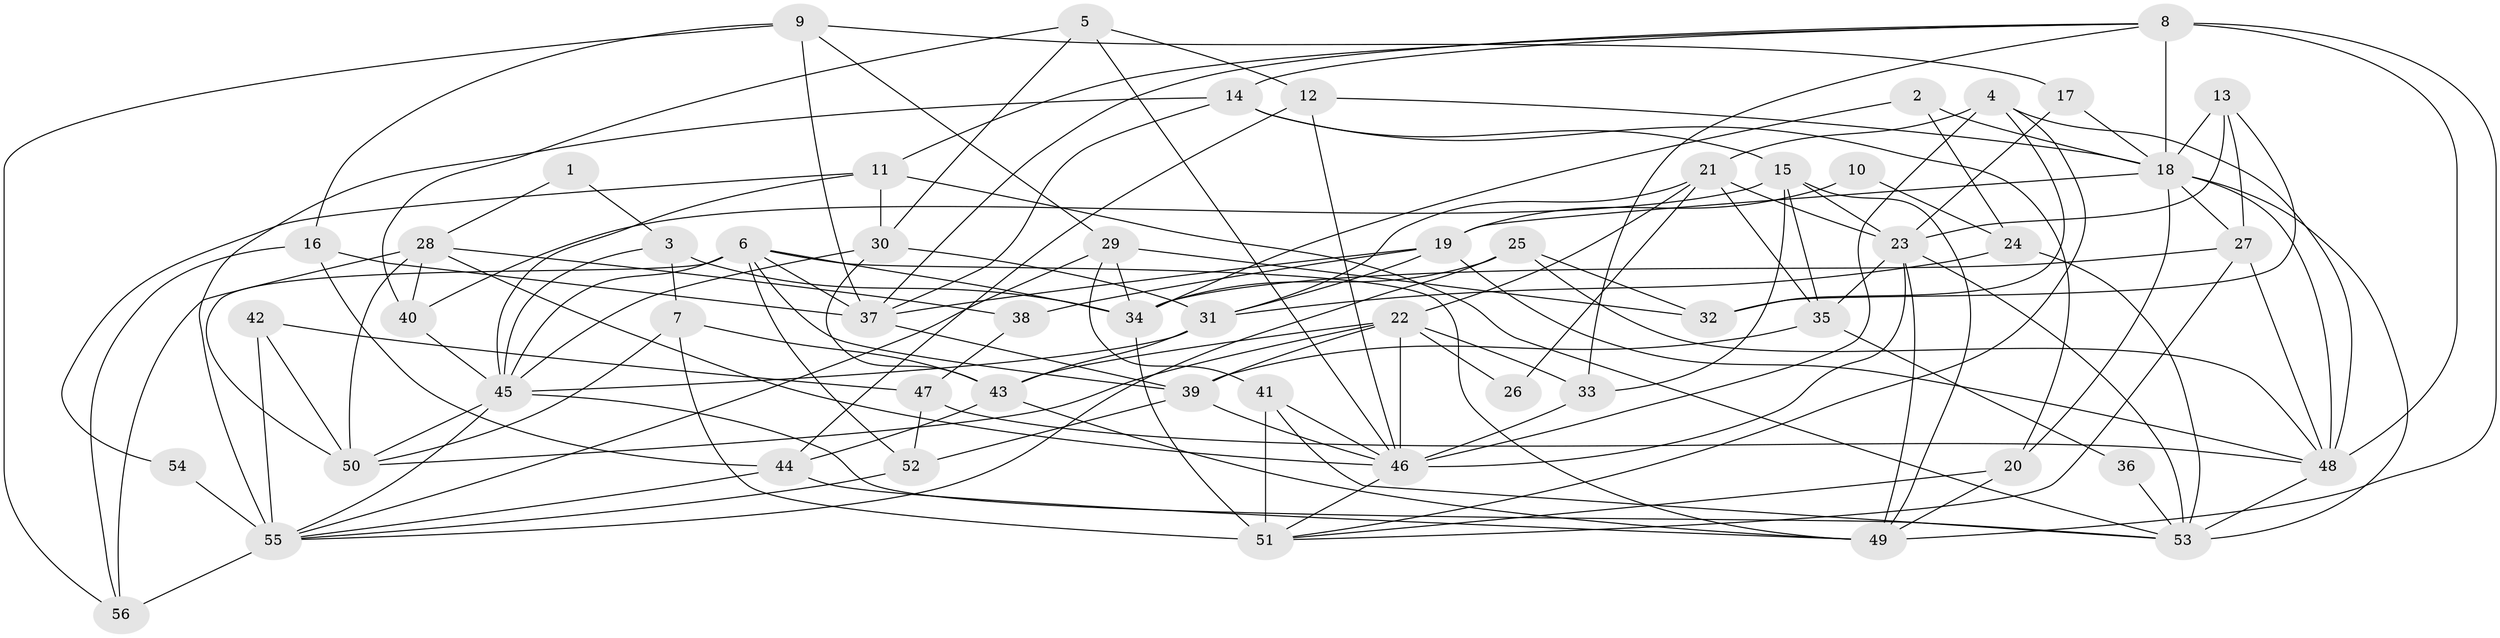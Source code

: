 // original degree distribution, {6: 0.10714285714285714, 3: 0.30357142857142855, 2: 0.125, 4: 0.1875, 5: 0.25, 8: 0.008928571428571428, 7: 0.017857142857142856}
// Generated by graph-tools (version 1.1) at 2025/02/03/09/25 03:02:08]
// undirected, 56 vertices, 145 edges
graph export_dot {
graph [start="1"]
  node [color=gray90,style=filled];
  1;
  2;
  3;
  4;
  5;
  6;
  7;
  8;
  9;
  10;
  11;
  12;
  13;
  14;
  15;
  16;
  17;
  18;
  19;
  20;
  21;
  22;
  23;
  24;
  25;
  26;
  27;
  28;
  29;
  30;
  31;
  32;
  33;
  34;
  35;
  36;
  37;
  38;
  39;
  40;
  41;
  42;
  43;
  44;
  45;
  46;
  47;
  48;
  49;
  50;
  51;
  52;
  53;
  54;
  55;
  56;
  1 -- 3 [weight=1.0];
  1 -- 28 [weight=1.0];
  2 -- 18 [weight=1.0];
  2 -- 24 [weight=1.0];
  2 -- 34 [weight=1.0];
  3 -- 7 [weight=1.0];
  3 -- 34 [weight=2.0];
  3 -- 45 [weight=1.0];
  4 -- 21 [weight=1.0];
  4 -- 32 [weight=1.0];
  4 -- 46 [weight=1.0];
  4 -- 48 [weight=1.0];
  4 -- 51 [weight=1.0];
  5 -- 12 [weight=1.0];
  5 -- 30 [weight=1.0];
  5 -- 40 [weight=1.0];
  5 -- 46 [weight=1.0];
  6 -- 34 [weight=1.0];
  6 -- 37 [weight=1.0];
  6 -- 39 [weight=1.0];
  6 -- 45 [weight=1.0];
  6 -- 49 [weight=1.0];
  6 -- 50 [weight=1.0];
  6 -- 52 [weight=1.0];
  7 -- 43 [weight=1.0];
  7 -- 50 [weight=1.0];
  7 -- 51 [weight=2.0];
  8 -- 11 [weight=2.0];
  8 -- 14 [weight=1.0];
  8 -- 18 [weight=1.0];
  8 -- 33 [weight=1.0];
  8 -- 37 [weight=1.0];
  8 -- 48 [weight=4.0];
  8 -- 49 [weight=1.0];
  9 -- 16 [weight=1.0];
  9 -- 17 [weight=1.0];
  9 -- 29 [weight=1.0];
  9 -- 37 [weight=1.0];
  9 -- 56 [weight=1.0];
  10 -- 19 [weight=1.0];
  10 -- 24 [weight=1.0];
  11 -- 30 [weight=1.0];
  11 -- 45 [weight=1.0];
  11 -- 53 [weight=1.0];
  11 -- 54 [weight=1.0];
  12 -- 18 [weight=1.0];
  12 -- 44 [weight=1.0];
  12 -- 46 [weight=1.0];
  13 -- 18 [weight=2.0];
  13 -- 23 [weight=1.0];
  13 -- 27 [weight=1.0];
  13 -- 32 [weight=1.0];
  14 -- 15 [weight=1.0];
  14 -- 20 [weight=1.0];
  14 -- 37 [weight=1.0];
  14 -- 55 [weight=1.0];
  15 -- 23 [weight=1.0];
  15 -- 33 [weight=1.0];
  15 -- 35 [weight=1.0];
  15 -- 40 [weight=1.0];
  15 -- 49 [weight=1.0];
  16 -- 37 [weight=1.0];
  16 -- 44 [weight=2.0];
  16 -- 56 [weight=1.0];
  17 -- 18 [weight=1.0];
  17 -- 23 [weight=1.0];
  18 -- 19 [weight=1.0];
  18 -- 20 [weight=1.0];
  18 -- 27 [weight=1.0];
  18 -- 48 [weight=1.0];
  18 -- 53 [weight=2.0];
  19 -- 31 [weight=1.0];
  19 -- 37 [weight=1.0];
  19 -- 38 [weight=1.0];
  19 -- 48 [weight=2.0];
  20 -- 49 [weight=1.0];
  20 -- 51 [weight=1.0];
  21 -- 22 [weight=1.0];
  21 -- 23 [weight=1.0];
  21 -- 26 [weight=1.0];
  21 -- 31 [weight=1.0];
  21 -- 35 [weight=3.0];
  22 -- 26 [weight=2.0];
  22 -- 33 [weight=1.0];
  22 -- 39 [weight=1.0];
  22 -- 43 [weight=1.0];
  22 -- 46 [weight=3.0];
  22 -- 50 [weight=1.0];
  23 -- 35 [weight=1.0];
  23 -- 46 [weight=1.0];
  23 -- 49 [weight=1.0];
  23 -- 53 [weight=1.0];
  24 -- 31 [weight=1.0];
  24 -- 53 [weight=1.0];
  25 -- 32 [weight=1.0];
  25 -- 34 [weight=1.0];
  25 -- 48 [weight=1.0];
  25 -- 55 [weight=1.0];
  27 -- 34 [weight=1.0];
  27 -- 48 [weight=1.0];
  27 -- 51 [weight=1.0];
  28 -- 38 [weight=1.0];
  28 -- 40 [weight=1.0];
  28 -- 46 [weight=1.0];
  28 -- 50 [weight=2.0];
  28 -- 56 [weight=1.0];
  29 -- 32 [weight=1.0];
  29 -- 34 [weight=1.0];
  29 -- 41 [weight=1.0];
  29 -- 55 [weight=1.0];
  30 -- 31 [weight=1.0];
  30 -- 43 [weight=1.0];
  30 -- 45 [weight=1.0];
  31 -- 43 [weight=1.0];
  31 -- 45 [weight=1.0];
  33 -- 46 [weight=1.0];
  34 -- 51 [weight=2.0];
  35 -- 36 [weight=1.0];
  35 -- 39 [weight=1.0];
  36 -- 53 [weight=1.0];
  37 -- 39 [weight=1.0];
  38 -- 47 [weight=1.0];
  39 -- 46 [weight=1.0];
  39 -- 52 [weight=1.0];
  40 -- 45 [weight=1.0];
  41 -- 46 [weight=1.0];
  41 -- 51 [weight=2.0];
  41 -- 53 [weight=1.0];
  42 -- 47 [weight=1.0];
  42 -- 50 [weight=1.0];
  42 -- 55 [weight=2.0];
  43 -- 44 [weight=1.0];
  43 -- 49 [weight=1.0];
  44 -- 49 [weight=1.0];
  44 -- 55 [weight=1.0];
  45 -- 50 [weight=1.0];
  45 -- 53 [weight=1.0];
  45 -- 55 [weight=1.0];
  46 -- 51 [weight=1.0];
  47 -- 48 [weight=1.0];
  47 -- 52 [weight=1.0];
  48 -- 53 [weight=1.0];
  52 -- 55 [weight=1.0];
  54 -- 55 [weight=1.0];
  55 -- 56 [weight=2.0];
}
